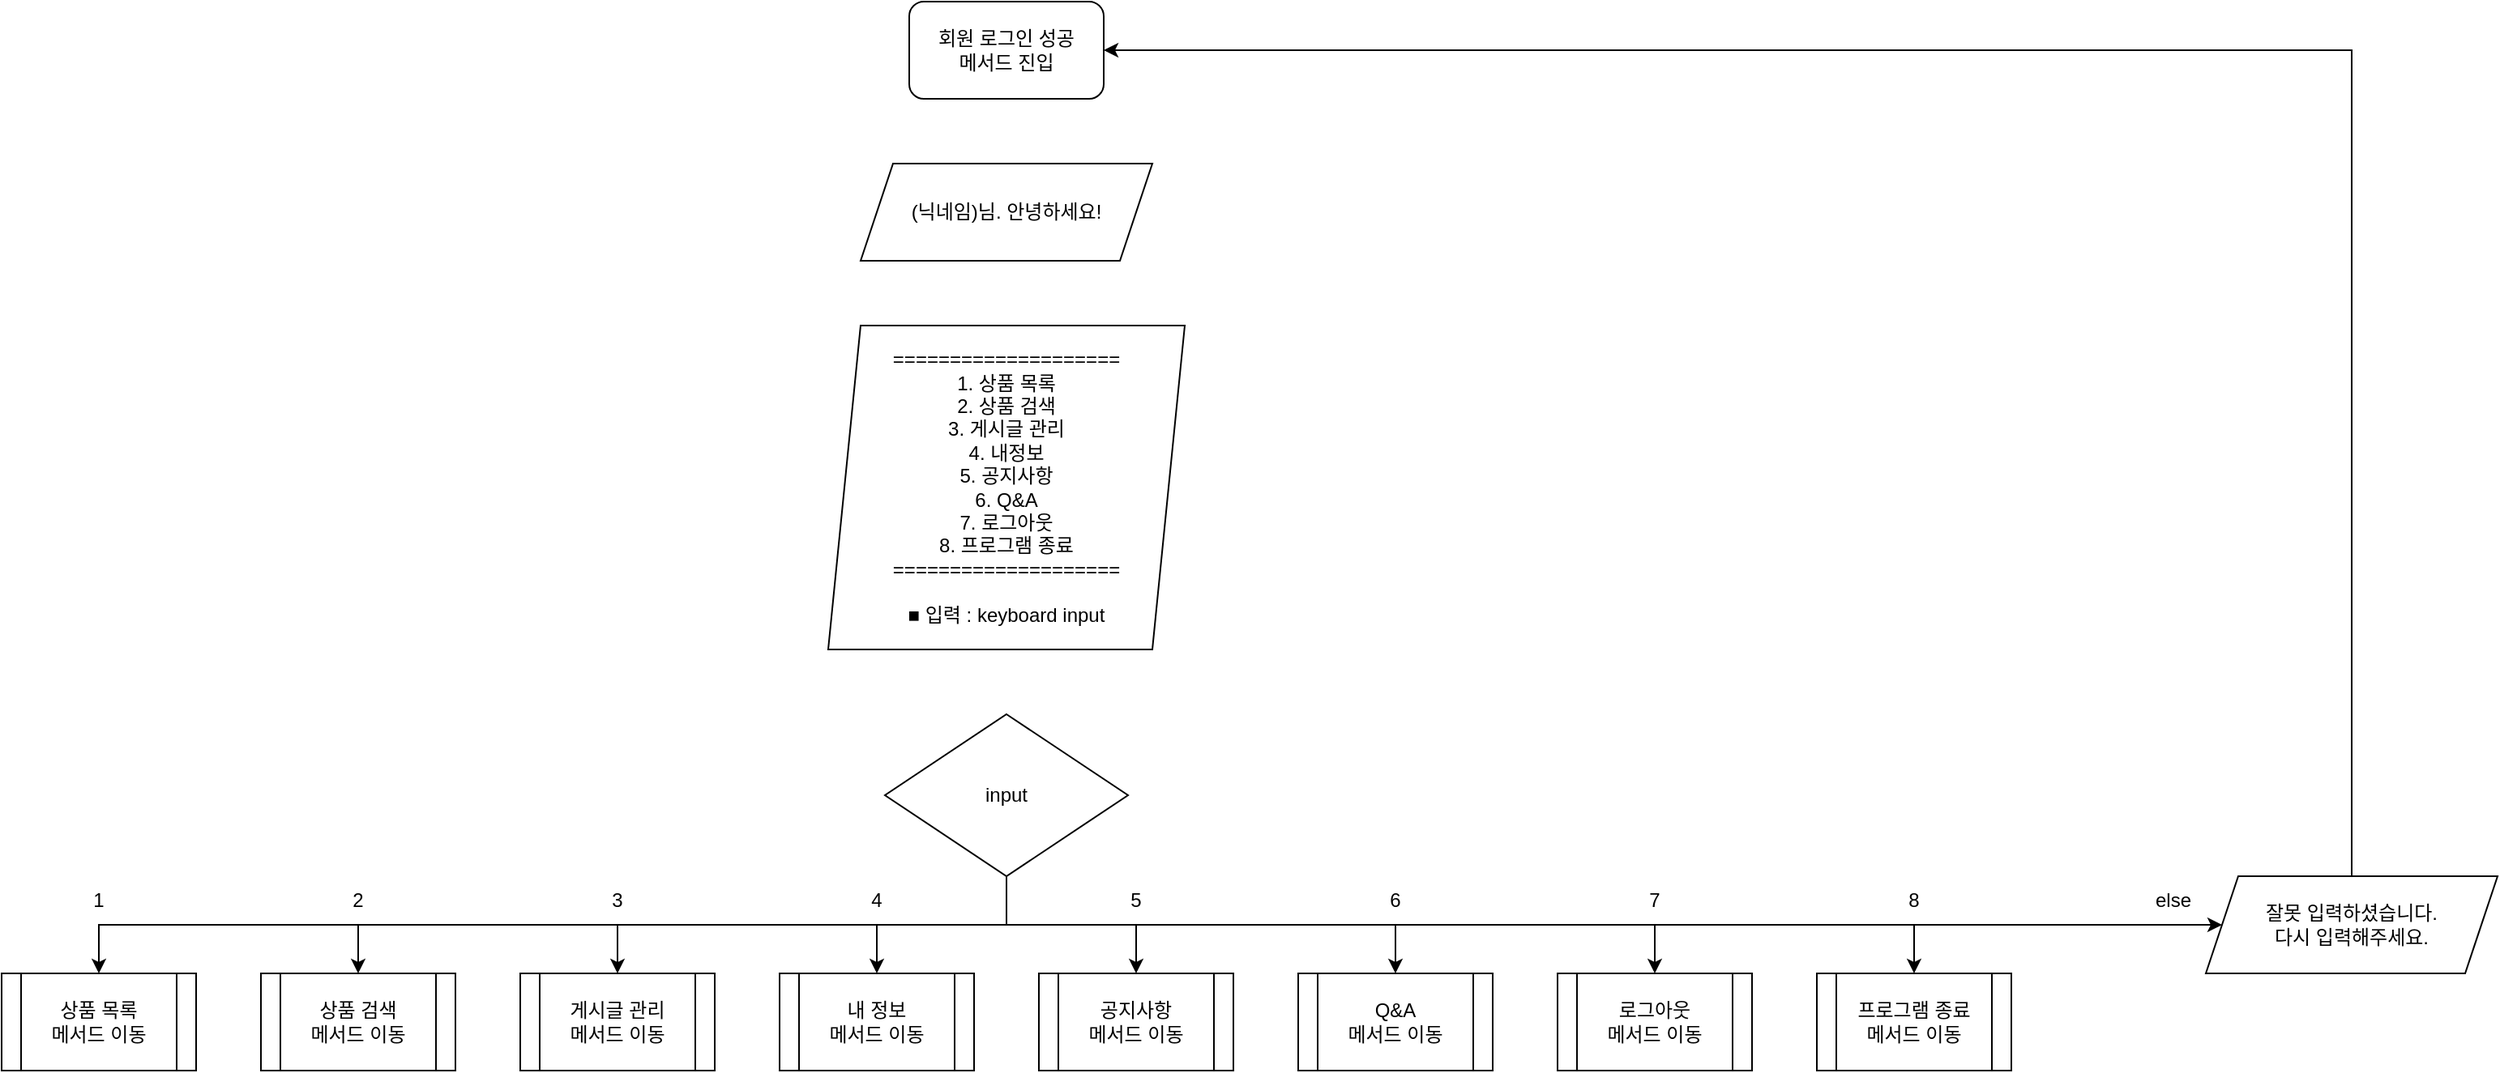 <mxfile version="13.9.8" type="google"><diagram id="C5RBs43oDa-KdzZeNtuy" name="Page-1"><mxGraphModel dx="2489" dy="762" grid="1" gridSize="10" guides="1" tooltips="1" connect="1" arrows="1" fold="1" page="1" pageScale="1" pageWidth="827" pageHeight="1169" math="0" shadow="0"><root><mxCell id="WIyWlLk6GJQsqaUBKTNV-0"/><mxCell id="WIyWlLk6GJQsqaUBKTNV-1" parent="WIyWlLk6GJQsqaUBKTNV-0"/><mxCell id="wWMecEKyBFkwtQzUWZnU-0" value="회원 로그인 성공&lt;br&gt;메서드 진입" style="rounded=1;whiteSpace=wrap;html=1;" vertex="1" parent="WIyWlLk6GJQsqaUBKTNV-1"><mxGeometry x="240" y="30" width="120" height="60" as="geometry"/></mxCell><mxCell id="wWMecEKyBFkwtQzUWZnU-1" value="(닉네임)님. 안녕하세요!" style="shape=parallelogram;perimeter=parallelogramPerimeter;whiteSpace=wrap;html=1;fixedSize=1;" vertex="1" parent="WIyWlLk6GJQsqaUBKTNV-1"><mxGeometry x="210" y="130" width="180" height="60" as="geometry"/></mxCell><mxCell id="wWMecEKyBFkwtQzUWZnU-2" value="====================&lt;br&gt;1. 상품 목록&lt;br&gt;2. 상품 검색&lt;br&gt;3. 게시글 관리&lt;br&gt;4. 내정보&lt;br&gt;5. 공지사항&lt;br&gt;6. Q&amp;amp;A&lt;br&gt;7. 로그아웃&lt;br&gt;8. 프로그램 종료&lt;br&gt;====================&lt;br&gt;&lt;br&gt;■ 입력 : keyboard input" style="shape=parallelogram;perimeter=parallelogramPerimeter;whiteSpace=wrap;html=1;fixedSize=1;" vertex="1" parent="WIyWlLk6GJQsqaUBKTNV-1"><mxGeometry x="190" y="230" width="220" height="200" as="geometry"/></mxCell><mxCell id="wWMecEKyBFkwtQzUWZnU-14" style="edgeStyle=orthogonalEdgeStyle;rounded=0;orthogonalLoop=1;jettySize=auto;html=1;exitX=0.5;exitY=1;exitDx=0;exitDy=0;entryX=0.5;entryY=0;entryDx=0;entryDy=0;" edge="1" parent="WIyWlLk6GJQsqaUBKTNV-1" source="wWMecEKyBFkwtQzUWZnU-3" target="wWMecEKyBFkwtQzUWZnU-4"><mxGeometry relative="1" as="geometry"/></mxCell><mxCell id="wWMecEKyBFkwtQzUWZnU-15" style="edgeStyle=orthogonalEdgeStyle;rounded=0;orthogonalLoop=1;jettySize=auto;html=1;exitX=0.5;exitY=1;exitDx=0;exitDy=0;entryX=0.5;entryY=0;entryDx=0;entryDy=0;" edge="1" parent="WIyWlLk6GJQsqaUBKTNV-1" source="wWMecEKyBFkwtQzUWZnU-3" target="wWMecEKyBFkwtQzUWZnU-5"><mxGeometry relative="1" as="geometry"/></mxCell><mxCell id="wWMecEKyBFkwtQzUWZnU-16" style="edgeStyle=orthogonalEdgeStyle;rounded=0;orthogonalLoop=1;jettySize=auto;html=1;exitX=0.5;exitY=1;exitDx=0;exitDy=0;entryX=0.5;entryY=0;entryDx=0;entryDy=0;" edge="1" parent="WIyWlLk6GJQsqaUBKTNV-1" source="wWMecEKyBFkwtQzUWZnU-3" target="wWMecEKyBFkwtQzUWZnU-6"><mxGeometry relative="1" as="geometry"/></mxCell><mxCell id="wWMecEKyBFkwtQzUWZnU-17" style="edgeStyle=orthogonalEdgeStyle;rounded=0;orthogonalLoop=1;jettySize=auto;html=1;exitX=0.5;exitY=1;exitDx=0;exitDy=0;entryX=0.5;entryY=0;entryDx=0;entryDy=0;" edge="1" parent="WIyWlLk6GJQsqaUBKTNV-1" source="wWMecEKyBFkwtQzUWZnU-3" target="wWMecEKyBFkwtQzUWZnU-7"><mxGeometry relative="1" as="geometry"/></mxCell><mxCell id="wWMecEKyBFkwtQzUWZnU-18" style="edgeStyle=orthogonalEdgeStyle;rounded=0;orthogonalLoop=1;jettySize=auto;html=1;exitX=0.5;exitY=1;exitDx=0;exitDy=0;entryX=0.5;entryY=0;entryDx=0;entryDy=0;" edge="1" parent="WIyWlLk6GJQsqaUBKTNV-1" source="wWMecEKyBFkwtQzUWZnU-3" target="wWMecEKyBFkwtQzUWZnU-8"><mxGeometry relative="1" as="geometry"/></mxCell><mxCell id="wWMecEKyBFkwtQzUWZnU-19" style="edgeStyle=orthogonalEdgeStyle;rounded=0;orthogonalLoop=1;jettySize=auto;html=1;exitX=0.5;exitY=1;exitDx=0;exitDy=0;entryX=0.5;entryY=0;entryDx=0;entryDy=0;" edge="1" parent="WIyWlLk6GJQsqaUBKTNV-1" source="wWMecEKyBFkwtQzUWZnU-3" target="wWMecEKyBFkwtQzUWZnU-9"><mxGeometry relative="1" as="geometry"/></mxCell><mxCell id="wWMecEKyBFkwtQzUWZnU-20" style="edgeStyle=orthogonalEdgeStyle;rounded=0;orthogonalLoop=1;jettySize=auto;html=1;exitX=0.5;exitY=1;exitDx=0;exitDy=0;entryX=0.5;entryY=0;entryDx=0;entryDy=0;" edge="1" parent="WIyWlLk6GJQsqaUBKTNV-1" source="wWMecEKyBFkwtQzUWZnU-3" target="wWMecEKyBFkwtQzUWZnU-10"><mxGeometry relative="1" as="geometry"/></mxCell><mxCell id="wWMecEKyBFkwtQzUWZnU-21" style="edgeStyle=orthogonalEdgeStyle;rounded=0;orthogonalLoop=1;jettySize=auto;html=1;exitX=0.5;exitY=1;exitDx=0;exitDy=0;entryX=0.5;entryY=0;entryDx=0;entryDy=0;" edge="1" parent="WIyWlLk6GJQsqaUBKTNV-1" source="wWMecEKyBFkwtQzUWZnU-3" target="wWMecEKyBFkwtQzUWZnU-11"><mxGeometry relative="1" as="geometry"/></mxCell><mxCell id="wWMecEKyBFkwtQzUWZnU-22" style="edgeStyle=orthogonalEdgeStyle;rounded=0;orthogonalLoop=1;jettySize=auto;html=1;exitX=0.5;exitY=1;exitDx=0;exitDy=0;entryX=0;entryY=0.5;entryDx=0;entryDy=0;" edge="1" parent="WIyWlLk6GJQsqaUBKTNV-1" source="wWMecEKyBFkwtQzUWZnU-3" target="wWMecEKyBFkwtQzUWZnU-12"><mxGeometry relative="1" as="geometry"/></mxCell><mxCell id="wWMecEKyBFkwtQzUWZnU-3" value="input" style="rhombus;whiteSpace=wrap;html=1;" vertex="1" parent="WIyWlLk6GJQsqaUBKTNV-1"><mxGeometry x="225" y="470" width="150" height="100" as="geometry"/></mxCell><mxCell id="wWMecEKyBFkwtQzUWZnU-4" value="상품 목록&lt;br&gt;메서드 이동" style="shape=process;whiteSpace=wrap;html=1;backgroundOutline=1;" vertex="1" parent="WIyWlLk6GJQsqaUBKTNV-1"><mxGeometry x="-320" y="630" width="120" height="60" as="geometry"/></mxCell><mxCell id="wWMecEKyBFkwtQzUWZnU-5" value="상품 검색&lt;br&gt;메서드 이동" style="shape=process;whiteSpace=wrap;html=1;backgroundOutline=1;" vertex="1" parent="WIyWlLk6GJQsqaUBKTNV-1"><mxGeometry x="-160" y="630" width="120" height="60" as="geometry"/></mxCell><mxCell id="wWMecEKyBFkwtQzUWZnU-6" value="게시글 관리&lt;br&gt;메서드 이동" style="shape=process;whiteSpace=wrap;html=1;backgroundOutline=1;" vertex="1" parent="WIyWlLk6GJQsqaUBKTNV-1"><mxGeometry y="630" width="120" height="60" as="geometry"/></mxCell><mxCell id="wWMecEKyBFkwtQzUWZnU-7" value="내 정보&lt;br&gt;메서드 이동" style="shape=process;whiteSpace=wrap;html=1;backgroundOutline=1;" vertex="1" parent="WIyWlLk6GJQsqaUBKTNV-1"><mxGeometry x="160" y="630" width="120" height="60" as="geometry"/></mxCell><mxCell id="wWMecEKyBFkwtQzUWZnU-8" value="공지사항&lt;br&gt;메서드 이동" style="shape=process;whiteSpace=wrap;html=1;backgroundOutline=1;" vertex="1" parent="WIyWlLk6GJQsqaUBKTNV-1"><mxGeometry x="320" y="630" width="120" height="60" as="geometry"/></mxCell><mxCell id="wWMecEKyBFkwtQzUWZnU-9" value="Q&amp;amp;A&lt;br&gt;메서드 이동" style="shape=process;whiteSpace=wrap;html=1;backgroundOutline=1;" vertex="1" parent="WIyWlLk6GJQsqaUBKTNV-1"><mxGeometry x="480" y="630" width="120" height="60" as="geometry"/></mxCell><mxCell id="wWMecEKyBFkwtQzUWZnU-10" value="로그아웃&lt;br&gt;메서드 이동" style="shape=process;whiteSpace=wrap;html=1;backgroundOutline=1;" vertex="1" parent="WIyWlLk6GJQsqaUBKTNV-1"><mxGeometry x="640" y="630" width="120" height="60" as="geometry"/></mxCell><mxCell id="wWMecEKyBFkwtQzUWZnU-11" value="프로그램 종료&lt;br&gt;메서드 이동" style="shape=process;whiteSpace=wrap;html=1;backgroundOutline=1;" vertex="1" parent="WIyWlLk6GJQsqaUBKTNV-1"><mxGeometry x="800" y="630" width="120" height="60" as="geometry"/></mxCell><mxCell id="wWMecEKyBFkwtQzUWZnU-13" style="edgeStyle=orthogonalEdgeStyle;rounded=0;orthogonalLoop=1;jettySize=auto;html=1;exitX=0.5;exitY=0;exitDx=0;exitDy=0;entryX=1;entryY=0.5;entryDx=0;entryDy=0;" edge="1" parent="WIyWlLk6GJQsqaUBKTNV-1" source="wWMecEKyBFkwtQzUWZnU-12" target="wWMecEKyBFkwtQzUWZnU-0"><mxGeometry relative="1" as="geometry"/></mxCell><mxCell id="wWMecEKyBFkwtQzUWZnU-12" value="잘못 입력하셨습니다.&lt;br&gt;다시 입력해주세요." style="shape=parallelogram;perimeter=parallelogramPerimeter;whiteSpace=wrap;html=1;fixedSize=1;" vertex="1" parent="WIyWlLk6GJQsqaUBKTNV-1"><mxGeometry x="1040" y="570" width="180" height="60" as="geometry"/></mxCell><mxCell id="wWMecEKyBFkwtQzUWZnU-23" value="1" style="text;html=1;strokeColor=none;fillColor=none;align=center;verticalAlign=middle;whiteSpace=wrap;rounded=0;" vertex="1" parent="WIyWlLk6GJQsqaUBKTNV-1"><mxGeometry x="-280" y="575" width="40" height="20" as="geometry"/></mxCell><mxCell id="wWMecEKyBFkwtQzUWZnU-24" value="2" style="text;html=1;strokeColor=none;fillColor=none;align=center;verticalAlign=middle;whiteSpace=wrap;rounded=0;" vertex="1" parent="WIyWlLk6GJQsqaUBKTNV-1"><mxGeometry x="-120" y="575" width="40" height="20" as="geometry"/></mxCell><mxCell id="wWMecEKyBFkwtQzUWZnU-25" value="3" style="text;html=1;strokeColor=none;fillColor=none;align=center;verticalAlign=middle;whiteSpace=wrap;rounded=0;" vertex="1" parent="WIyWlLk6GJQsqaUBKTNV-1"><mxGeometry x="40" y="575" width="40" height="20" as="geometry"/></mxCell><mxCell id="wWMecEKyBFkwtQzUWZnU-26" value="4" style="text;html=1;strokeColor=none;fillColor=none;align=center;verticalAlign=middle;whiteSpace=wrap;rounded=0;" vertex="1" parent="WIyWlLk6GJQsqaUBKTNV-1"><mxGeometry x="200" y="575" width="40" height="20" as="geometry"/></mxCell><mxCell id="wWMecEKyBFkwtQzUWZnU-27" value="5" style="text;html=1;strokeColor=none;fillColor=none;align=center;verticalAlign=middle;whiteSpace=wrap;rounded=0;" vertex="1" parent="WIyWlLk6GJQsqaUBKTNV-1"><mxGeometry x="360" y="575" width="40" height="20" as="geometry"/></mxCell><mxCell id="wWMecEKyBFkwtQzUWZnU-28" value="6" style="text;html=1;strokeColor=none;fillColor=none;align=center;verticalAlign=middle;whiteSpace=wrap;rounded=0;" vertex="1" parent="WIyWlLk6GJQsqaUBKTNV-1"><mxGeometry x="520" y="575" width="40" height="20" as="geometry"/></mxCell><mxCell id="wWMecEKyBFkwtQzUWZnU-29" value="7" style="text;html=1;strokeColor=none;fillColor=none;align=center;verticalAlign=middle;whiteSpace=wrap;rounded=0;" vertex="1" parent="WIyWlLk6GJQsqaUBKTNV-1"><mxGeometry x="680" y="575" width="40" height="20" as="geometry"/></mxCell><mxCell id="wWMecEKyBFkwtQzUWZnU-30" value="8" style="text;html=1;strokeColor=none;fillColor=none;align=center;verticalAlign=middle;whiteSpace=wrap;rounded=0;" vertex="1" parent="WIyWlLk6GJQsqaUBKTNV-1"><mxGeometry x="840" y="575" width="40" height="20" as="geometry"/></mxCell><mxCell id="wWMecEKyBFkwtQzUWZnU-31" value="else" style="text;html=1;strokeColor=none;fillColor=none;align=center;verticalAlign=middle;whiteSpace=wrap;rounded=0;" vertex="1" parent="WIyWlLk6GJQsqaUBKTNV-1"><mxGeometry x="1000" y="575" width="40" height="20" as="geometry"/></mxCell></root></mxGraphModel></diagram></mxfile>